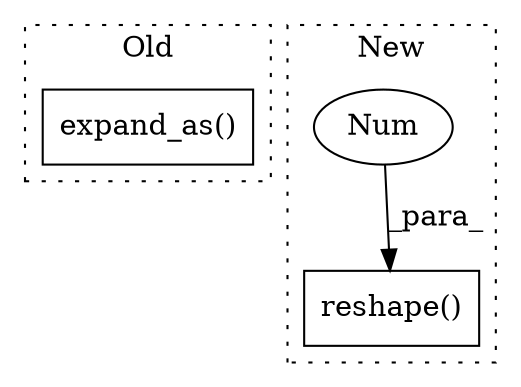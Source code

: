 digraph G {
subgraph cluster0 {
1 [label="expand_as()" a="75" s="656,710" l="53,1" shape="box"];
label = "Old";
style="dotted";
}
subgraph cluster1 {
2 [label="reshape()" a="75" s="1190,1227" l="21,1" shape="box"];
3 [label="Num" a="76" s="1225" l="2" shape="ellipse"];
label = "New";
style="dotted";
}
3 -> 2 [label="_para_"];
}